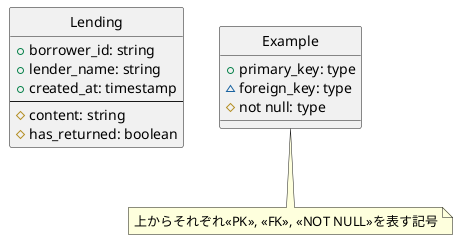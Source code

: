 @startuml

hide circle
skinparam inetype ortho

entity Lending {
    +borrower_id: string
    +lender_name: string
    +created_at: timestamp
    --
    #content: string
    #has_returned: boolean
}

entity Example {
    +primary_key: type
    ~foreign_key: type
    #not null: type
}
note bottom: 上からそれぞれ<<PK>>, <<FK>>, <<NOT NULL>>を表す記号

@enduml